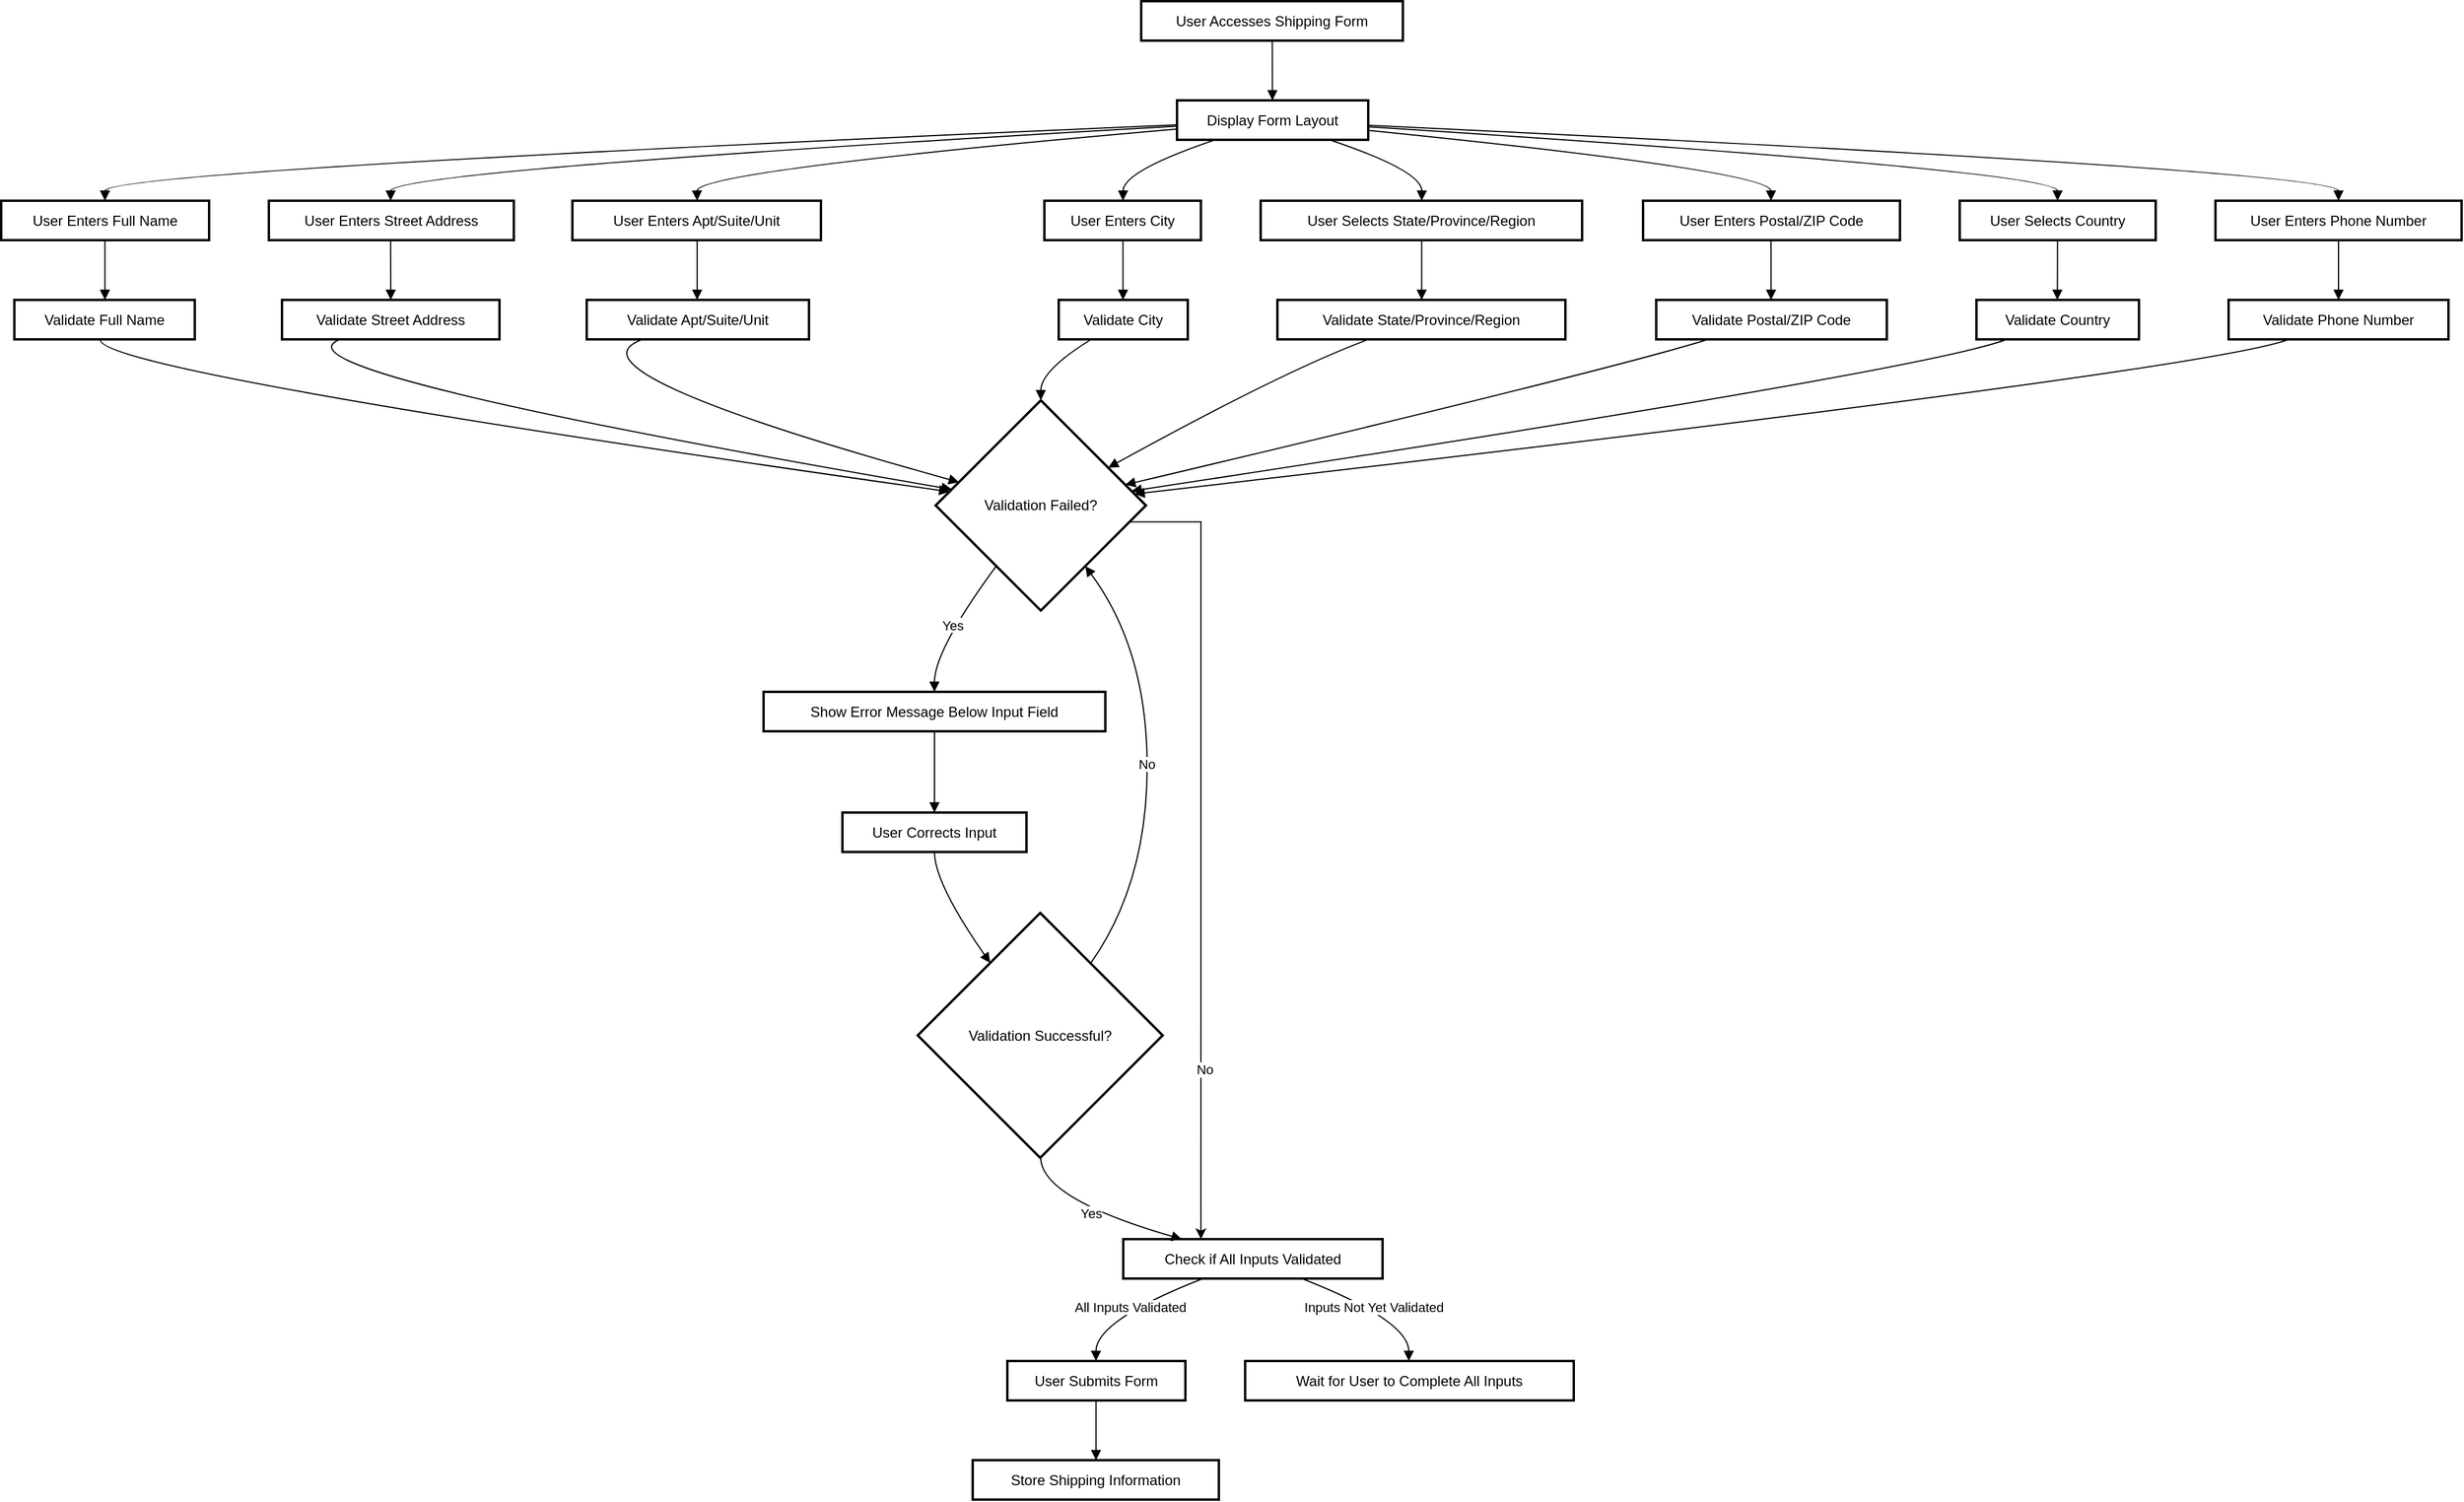 <mxfile version="24.4.14" type="device">
  <diagram name="Page-1" id="0JsIFbICjY9vfzUi1FHO">
    <mxGraphModel dx="2867" dy="1238" grid="1" gridSize="10" guides="1" tooltips="1" connect="1" arrows="1" fold="1" page="1" pageScale="1" pageWidth="850" pageHeight="1100" math="0" shadow="0">
      <root>
        <mxCell id="0" />
        <mxCell id="1" parent="0" />
        <mxCell id="DiiHVO88nu7Cxb9beNmu-351" value="User Accesses Shipping Form" style="whiteSpace=wrap;strokeWidth=2;" vertex="1" parent="1">
          <mxGeometry x="974" y="840" width="219" height="33" as="geometry" />
        </mxCell>
        <mxCell id="DiiHVO88nu7Cxb9beNmu-352" value="Display Form Layout" style="whiteSpace=wrap;strokeWidth=2;" vertex="1" parent="1">
          <mxGeometry x="1004" y="923" width="160" height="33" as="geometry" />
        </mxCell>
        <mxCell id="DiiHVO88nu7Cxb9beNmu-353" value="User Enters Full Name" style="whiteSpace=wrap;strokeWidth=2;" vertex="1" parent="1">
          <mxGeometry x="20" y="1007" width="174" height="33" as="geometry" />
        </mxCell>
        <mxCell id="DiiHVO88nu7Cxb9beNmu-354" value="User Enters Street Address" style="whiteSpace=wrap;strokeWidth=2;" vertex="1" parent="1">
          <mxGeometry x="244" y="1007" width="205" height="33" as="geometry" />
        </mxCell>
        <mxCell id="DiiHVO88nu7Cxb9beNmu-355" value="User Enters Apt/Suite/Unit" style="whiteSpace=wrap;strokeWidth=2;" vertex="1" parent="1">
          <mxGeometry x="498" y="1007" width="208" height="33" as="geometry" />
        </mxCell>
        <mxCell id="DiiHVO88nu7Cxb9beNmu-356" value="User Enters City" style="whiteSpace=wrap;strokeWidth=2;" vertex="1" parent="1">
          <mxGeometry x="893" y="1007" width="131" height="33" as="geometry" />
        </mxCell>
        <mxCell id="DiiHVO88nu7Cxb9beNmu-357" value="User Selects State/Province/Region" style="whiteSpace=wrap;strokeWidth=2;" vertex="1" parent="1">
          <mxGeometry x="1074" y="1007" width="269" height="33" as="geometry" />
        </mxCell>
        <mxCell id="DiiHVO88nu7Cxb9beNmu-358" value="User Enters Postal/ZIP Code" style="whiteSpace=wrap;strokeWidth=2;" vertex="1" parent="1">
          <mxGeometry x="1394" y="1007" width="215" height="33" as="geometry" />
        </mxCell>
        <mxCell id="DiiHVO88nu7Cxb9beNmu-359" value="User Selects Country" style="whiteSpace=wrap;strokeWidth=2;" vertex="1" parent="1">
          <mxGeometry x="1659" y="1007" width="164" height="33" as="geometry" />
        </mxCell>
        <mxCell id="DiiHVO88nu7Cxb9beNmu-360" value="User Enters Phone Number" style="whiteSpace=wrap;strokeWidth=2;" vertex="1" parent="1">
          <mxGeometry x="1873" y="1007" width="206" height="33" as="geometry" />
        </mxCell>
        <mxCell id="DiiHVO88nu7Cxb9beNmu-361" value="Validate Full Name" style="whiteSpace=wrap;strokeWidth=2;" vertex="1" parent="1">
          <mxGeometry x="31" y="1090" width="151" height="33" as="geometry" />
        </mxCell>
        <mxCell id="DiiHVO88nu7Cxb9beNmu-362" value="Validate Street Address" style="whiteSpace=wrap;strokeWidth=2;" vertex="1" parent="1">
          <mxGeometry x="255" y="1090" width="182" height="33" as="geometry" />
        </mxCell>
        <mxCell id="DiiHVO88nu7Cxb9beNmu-363" value="Validate Apt/Suite/Unit" style="whiteSpace=wrap;strokeWidth=2;" vertex="1" parent="1">
          <mxGeometry x="510" y="1090" width="186" height="33" as="geometry" />
        </mxCell>
        <mxCell id="DiiHVO88nu7Cxb9beNmu-364" value="Validate City" style="whiteSpace=wrap;strokeWidth=2;" vertex="1" parent="1">
          <mxGeometry x="905" y="1090" width="108" height="33" as="geometry" />
        </mxCell>
        <mxCell id="DiiHVO88nu7Cxb9beNmu-365" value="Validate State/Province/Region" style="whiteSpace=wrap;strokeWidth=2;" vertex="1" parent="1">
          <mxGeometry x="1088" y="1090" width="241" height="33" as="geometry" />
        </mxCell>
        <mxCell id="DiiHVO88nu7Cxb9beNmu-366" value="Validate Postal/ZIP Code" style="whiteSpace=wrap;strokeWidth=2;" vertex="1" parent="1">
          <mxGeometry x="1405" y="1090" width="193" height="33" as="geometry" />
        </mxCell>
        <mxCell id="DiiHVO88nu7Cxb9beNmu-367" value="Validate Country" style="whiteSpace=wrap;strokeWidth=2;" vertex="1" parent="1">
          <mxGeometry x="1673" y="1090" width="136" height="33" as="geometry" />
        </mxCell>
        <mxCell id="DiiHVO88nu7Cxb9beNmu-368" value="Validate Phone Number" style="whiteSpace=wrap;strokeWidth=2;" vertex="1" parent="1">
          <mxGeometry x="1884" y="1090" width="184" height="33" as="geometry" />
        </mxCell>
        <mxCell id="DiiHVO88nu7Cxb9beNmu-369" value="Validation Failed?" style="rhombus;strokeWidth=2;whiteSpace=wrap;" vertex="1" parent="1">
          <mxGeometry x="802" y="1174" width="176" height="176" as="geometry" />
        </mxCell>
        <mxCell id="DiiHVO88nu7Cxb9beNmu-370" value="Show Error Message Below Input Field" style="whiteSpace=wrap;strokeWidth=2;" vertex="1" parent="1">
          <mxGeometry x="658" y="1418" width="286" height="33" as="geometry" />
        </mxCell>
        <mxCell id="DiiHVO88nu7Cxb9beNmu-371" value="User Corrects Input" style="whiteSpace=wrap;strokeWidth=2;" vertex="1" parent="1">
          <mxGeometry x="724" y="1519" width="154" height="33" as="geometry" />
        </mxCell>
        <mxCell id="DiiHVO88nu7Cxb9beNmu-372" value="Validation Successful?" style="rhombus;strokeWidth=2;whiteSpace=wrap;" vertex="1" parent="1">
          <mxGeometry x="787" y="1603" width="205" height="205" as="geometry" />
        </mxCell>
        <mxCell id="DiiHVO88nu7Cxb9beNmu-373" value="Check if All Inputs Validated" style="whiteSpace=wrap;strokeWidth=2;" vertex="1" parent="1">
          <mxGeometry x="959" y="1876" width="217" height="33" as="geometry" />
        </mxCell>
        <mxCell id="DiiHVO88nu7Cxb9beNmu-374" value="User Submits Form" style="whiteSpace=wrap;strokeWidth=2;" vertex="1" parent="1">
          <mxGeometry x="862" y="1978" width="149" height="33" as="geometry" />
        </mxCell>
        <mxCell id="DiiHVO88nu7Cxb9beNmu-375" value="Store Shipping Information" style="whiteSpace=wrap;strokeWidth=2;" vertex="1" parent="1">
          <mxGeometry x="833" y="2061" width="206" height="33" as="geometry" />
        </mxCell>
        <mxCell id="DiiHVO88nu7Cxb9beNmu-376" value="Wait for User to Complete All Inputs" style="whiteSpace=wrap;strokeWidth=2;" vertex="1" parent="1">
          <mxGeometry x="1061" y="1978" width="275" height="33" as="geometry" />
        </mxCell>
        <mxCell id="DiiHVO88nu7Cxb9beNmu-377" value="" style="curved=1;startArrow=none;endArrow=block;exitX=0.501;exitY=1.012;entryX=0.499;entryY=0.012;rounded=0;" edge="1" parent="1" source="DiiHVO88nu7Cxb9beNmu-351" target="DiiHVO88nu7Cxb9beNmu-352">
          <mxGeometry relative="1" as="geometry">
            <Array as="points" />
          </mxGeometry>
        </mxCell>
        <mxCell id="DiiHVO88nu7Cxb9beNmu-378" value="" style="curved=1;startArrow=none;endArrow=block;exitX=-0.001;exitY=0.622;entryX=0.499;entryY=-0.006;rounded=0;" edge="1" parent="1" source="DiiHVO88nu7Cxb9beNmu-352" target="DiiHVO88nu7Cxb9beNmu-353">
          <mxGeometry relative="1" as="geometry">
            <Array as="points">
              <mxPoint x="107" y="982" />
            </Array>
          </mxGeometry>
        </mxCell>
        <mxCell id="DiiHVO88nu7Cxb9beNmu-379" value="" style="curved=1;startArrow=none;endArrow=block;exitX=-0.001;exitY=0.655;entryX=0.497;entryY=-0.006;rounded=0;" edge="1" parent="1" source="DiiHVO88nu7Cxb9beNmu-352" target="DiiHVO88nu7Cxb9beNmu-354">
          <mxGeometry relative="1" as="geometry">
            <Array as="points">
              <mxPoint x="346" y="982" />
            </Array>
          </mxGeometry>
        </mxCell>
        <mxCell id="DiiHVO88nu7Cxb9beNmu-380" value="" style="curved=1;startArrow=none;endArrow=block;exitX=-0.001;exitY=0.728;entryX=0.502;entryY=-0.006;rounded=0;" edge="1" parent="1" source="DiiHVO88nu7Cxb9beNmu-352" target="DiiHVO88nu7Cxb9beNmu-355">
          <mxGeometry relative="1" as="geometry">
            <Array as="points">
              <mxPoint x="602" y="982" />
            </Array>
          </mxGeometry>
        </mxCell>
        <mxCell id="DiiHVO88nu7Cxb9beNmu-381" value="" style="curved=1;startArrow=none;endArrow=block;exitX=0.186;exitY=1.024;entryX=0.502;entryY=-0.006;rounded=0;" edge="1" parent="1" source="DiiHVO88nu7Cxb9beNmu-352" target="DiiHVO88nu7Cxb9beNmu-356">
          <mxGeometry relative="1" as="geometry">
            <Array as="points">
              <mxPoint x="959" y="982" />
            </Array>
          </mxGeometry>
        </mxCell>
        <mxCell id="DiiHVO88nu7Cxb9beNmu-382" value="" style="curved=1;startArrow=none;endArrow=block;exitX=0.812;exitY=1.024;entryX=0.501;entryY=-0.006;rounded=0;" edge="1" parent="1" source="DiiHVO88nu7Cxb9beNmu-352" target="DiiHVO88nu7Cxb9beNmu-357">
          <mxGeometry relative="1" as="geometry">
            <Array as="points">
              <mxPoint x="1209" y="982" />
            </Array>
          </mxGeometry>
        </mxCell>
        <mxCell id="DiiHVO88nu7Cxb9beNmu-383" value="" style="curved=1;startArrow=none;endArrow=block;exitX=0.999;exitY=0.76;entryX=0.498;entryY=-0.006;rounded=0;" edge="1" parent="1" source="DiiHVO88nu7Cxb9beNmu-352" target="DiiHVO88nu7Cxb9beNmu-358">
          <mxGeometry relative="1" as="geometry">
            <Array as="points">
              <mxPoint x="1501" y="982" />
            </Array>
          </mxGeometry>
        </mxCell>
        <mxCell id="DiiHVO88nu7Cxb9beNmu-384" value="" style="curved=1;startArrow=none;endArrow=block;exitX=0.999;exitY=0.672;entryX=0.499;entryY=-0.006;rounded=0;" edge="1" parent="1" source="DiiHVO88nu7Cxb9beNmu-352" target="DiiHVO88nu7Cxb9beNmu-359">
          <mxGeometry relative="1" as="geometry">
            <Array as="points">
              <mxPoint x="1741" y="982" />
            </Array>
          </mxGeometry>
        </mxCell>
        <mxCell id="DiiHVO88nu7Cxb9beNmu-385" value="" style="curved=1;startArrow=none;endArrow=block;exitX=0.999;exitY=0.632;entryX=0.5;entryY=-0.006;rounded=0;" edge="1" parent="1" source="DiiHVO88nu7Cxb9beNmu-352" target="DiiHVO88nu7Cxb9beNmu-360">
          <mxGeometry relative="1" as="geometry">
            <Array as="points">
              <mxPoint x="1976" y="982" />
            </Array>
          </mxGeometry>
        </mxCell>
        <mxCell id="DiiHVO88nu7Cxb9beNmu-386" value="" style="curved=1;startArrow=none;endArrow=block;exitX=0.499;exitY=1.006;entryX=0.502;entryY=0.006;rounded=0;" edge="1" parent="1" source="DiiHVO88nu7Cxb9beNmu-353" target="DiiHVO88nu7Cxb9beNmu-361">
          <mxGeometry relative="1" as="geometry">
            <Array as="points" />
          </mxGeometry>
        </mxCell>
        <mxCell id="DiiHVO88nu7Cxb9beNmu-387" value="" style="curved=1;startArrow=none;endArrow=block;exitX=0.497;exitY=1.006;entryX=0.5;entryY=0.006;rounded=0;" edge="1" parent="1" source="DiiHVO88nu7Cxb9beNmu-354" target="DiiHVO88nu7Cxb9beNmu-362">
          <mxGeometry relative="1" as="geometry">
            <Array as="points" />
          </mxGeometry>
        </mxCell>
        <mxCell id="DiiHVO88nu7Cxb9beNmu-388" value="" style="curved=1;startArrow=none;endArrow=block;exitX=0.502;exitY=1.006;entryX=0.497;entryY=0.006;rounded=0;" edge="1" parent="1" source="DiiHVO88nu7Cxb9beNmu-355" target="DiiHVO88nu7Cxb9beNmu-363">
          <mxGeometry relative="1" as="geometry">
            <Array as="points" />
          </mxGeometry>
        </mxCell>
        <mxCell id="DiiHVO88nu7Cxb9beNmu-389" value="" style="curved=1;startArrow=none;endArrow=block;exitX=0.502;exitY=1.006;entryX=0.498;entryY=0.006;rounded=0;" edge="1" parent="1" source="DiiHVO88nu7Cxb9beNmu-356" target="DiiHVO88nu7Cxb9beNmu-364">
          <mxGeometry relative="1" as="geometry">
            <Array as="points" />
          </mxGeometry>
        </mxCell>
        <mxCell id="DiiHVO88nu7Cxb9beNmu-390" value="" style="curved=1;startArrow=none;endArrow=block;exitX=0.501;exitY=1.006;entryX=0.501;entryY=0.006;rounded=0;" edge="1" parent="1" source="DiiHVO88nu7Cxb9beNmu-357" target="DiiHVO88nu7Cxb9beNmu-365">
          <mxGeometry relative="1" as="geometry">
            <Array as="points" />
          </mxGeometry>
        </mxCell>
        <mxCell id="DiiHVO88nu7Cxb9beNmu-391" value="" style="curved=1;startArrow=none;endArrow=block;exitX=0.498;exitY=1.006;entryX=0.498;entryY=0.006;rounded=0;" edge="1" parent="1" source="DiiHVO88nu7Cxb9beNmu-358" target="DiiHVO88nu7Cxb9beNmu-366">
          <mxGeometry relative="1" as="geometry">
            <Array as="points" />
          </mxGeometry>
        </mxCell>
        <mxCell id="DiiHVO88nu7Cxb9beNmu-392" value="" style="curved=1;startArrow=none;endArrow=block;exitX=0.499;exitY=1.006;entryX=0.498;entryY=0.006;rounded=0;" edge="1" parent="1" source="DiiHVO88nu7Cxb9beNmu-359" target="DiiHVO88nu7Cxb9beNmu-367">
          <mxGeometry relative="1" as="geometry">
            <Array as="points" />
          </mxGeometry>
        </mxCell>
        <mxCell id="DiiHVO88nu7Cxb9beNmu-393" value="" style="curved=1;startArrow=none;endArrow=block;exitX=0.5;exitY=1.006;entryX=0.5;entryY=0.006;rounded=0;" edge="1" parent="1" source="DiiHVO88nu7Cxb9beNmu-360" target="DiiHVO88nu7Cxb9beNmu-368">
          <mxGeometry relative="1" as="geometry">
            <Array as="points" />
          </mxGeometry>
        </mxCell>
        <mxCell id="DiiHVO88nu7Cxb9beNmu-394" value="" style="curved=1;startArrow=none;endArrow=block;exitX=0.476;exitY=1.018;entryX=0.001;entryY=0.425;rounded=0;" edge="1" parent="1" source="DiiHVO88nu7Cxb9beNmu-361" target="DiiHVO88nu7Cxb9beNmu-369">
          <mxGeometry relative="1" as="geometry">
            <Array as="points">
              <mxPoint x="97" y="1149" />
            </Array>
          </mxGeometry>
        </mxCell>
        <mxCell id="DiiHVO88nu7Cxb9beNmu-395" value="" style="curved=1;startArrow=none;endArrow=block;exitX=0.259;exitY=1.018;entryX=0.001;entryY=0.41;rounded=0;" edge="1" parent="1" source="DiiHVO88nu7Cxb9beNmu-362" target="DiiHVO88nu7Cxb9beNmu-369">
          <mxGeometry relative="1" as="geometry">
            <Array as="points">
              <mxPoint x="236" y="1149" />
            </Array>
          </mxGeometry>
        </mxCell>
        <mxCell id="DiiHVO88nu7Cxb9beNmu-396" value="" style="curved=1;startArrow=none;endArrow=block;exitX=0.242;exitY=1.018;entryX=0.001;entryY=0.358;rounded=0;" edge="1" parent="1" source="DiiHVO88nu7Cxb9beNmu-363" target="DiiHVO88nu7Cxb9beNmu-369">
          <mxGeometry relative="1" as="geometry">
            <Array as="points">
              <mxPoint x="484" y="1149" />
            </Array>
          </mxGeometry>
        </mxCell>
        <mxCell id="DiiHVO88nu7Cxb9beNmu-397" value="" style="curved=1;startArrow=none;endArrow=block;exitX=0.243;exitY=1.018;entryX=0.5;entryY=-0.002;rounded=0;" edge="1" parent="1" source="DiiHVO88nu7Cxb9beNmu-364" target="DiiHVO88nu7Cxb9beNmu-369">
          <mxGeometry relative="1" as="geometry">
            <Array as="points">
              <mxPoint x="890" y="1149" />
            </Array>
          </mxGeometry>
        </mxCell>
        <mxCell id="DiiHVO88nu7Cxb9beNmu-398" value="" style="curved=1;startArrow=none;endArrow=block;exitX=0.31;exitY=1.018;entryX=0.998;entryY=0.221;rounded=0;" edge="1" parent="1" source="DiiHVO88nu7Cxb9beNmu-365" target="DiiHVO88nu7Cxb9beNmu-369">
          <mxGeometry relative="1" as="geometry">
            <Array as="points">
              <mxPoint x="1094" y="1149" />
            </Array>
          </mxGeometry>
        </mxCell>
        <mxCell id="DiiHVO88nu7Cxb9beNmu-399" value="" style="curved=1;startArrow=none;endArrow=block;exitX=0.216;exitY=1.018;entryX=0.998;entryY=0.378;rounded=0;" edge="1" parent="1" source="DiiHVO88nu7Cxb9beNmu-366" target="DiiHVO88nu7Cxb9beNmu-369">
          <mxGeometry relative="1" as="geometry">
            <Array as="points">
              <mxPoint x="1365" y="1149" />
            </Array>
          </mxGeometry>
        </mxCell>
        <mxCell id="DiiHVO88nu7Cxb9beNmu-400" value="" style="curved=1;startArrow=none;endArrow=block;exitX=0.175;exitY=1.018;entryX=0.998;entryY=0.421;rounded=0;" edge="1" parent="1" source="DiiHVO88nu7Cxb9beNmu-367" target="DiiHVO88nu7Cxb9beNmu-369">
          <mxGeometry relative="1" as="geometry">
            <Array as="points">
              <mxPoint x="1631" y="1149" />
            </Array>
          </mxGeometry>
        </mxCell>
        <mxCell id="DiiHVO88nu7Cxb9beNmu-401" value="" style="curved=1;startArrow=none;endArrow=block;exitX=0.266;exitY=1.018;entryX=0.998;entryY=0.439;rounded=0;" edge="1" parent="1" source="DiiHVO88nu7Cxb9beNmu-368" target="DiiHVO88nu7Cxb9beNmu-369">
          <mxGeometry relative="1" as="geometry">
            <Array as="points">
              <mxPoint x="1868" y="1149" />
            </Array>
          </mxGeometry>
        </mxCell>
        <mxCell id="DiiHVO88nu7Cxb9beNmu-402" value="Yes" style="curved=1;startArrow=none;endArrow=block;exitX=0.136;exitY=0.995;entryX=0.5;entryY=-0.014;rounded=0;" edge="1" parent="1" source="DiiHVO88nu7Cxb9beNmu-369" target="DiiHVO88nu7Cxb9beNmu-370">
          <mxGeometry relative="1" as="geometry">
            <Array as="points">
              <mxPoint x="801" y="1383" />
            </Array>
          </mxGeometry>
        </mxCell>
        <mxCell id="DiiHVO88nu7Cxb9beNmu-403" value="" style="curved=1;startArrow=none;endArrow=block;exitX=0.5;exitY=0.998;entryX=0.5;entryY=0.01;rounded=0;" edge="1" parent="1" source="DiiHVO88nu7Cxb9beNmu-370" target="DiiHVO88nu7Cxb9beNmu-371">
          <mxGeometry relative="1" as="geometry">
            <Array as="points" />
          </mxGeometry>
        </mxCell>
        <mxCell id="DiiHVO88nu7Cxb9beNmu-404" value="" style="curved=1;startArrow=none;endArrow=block;exitX=0.5;exitY=1.022;entryX=0.154;entryY=-0.001;rounded=0;" edge="1" parent="1" source="DiiHVO88nu7Cxb9beNmu-371" target="DiiHVO88nu7Cxb9beNmu-372">
          <mxGeometry relative="1" as="geometry">
            <Array as="points">
              <mxPoint x="801" y="1578" />
            </Array>
          </mxGeometry>
        </mxCell>
        <mxCell id="DiiHVO88nu7Cxb9beNmu-405" value="Yes" style="curved=1;startArrow=none;endArrow=block;exitX=0.502;exitY=0.999;entryX=0.23;entryY=0.008;rounded=0;" edge="1" parent="1" source="DiiHVO88nu7Cxb9beNmu-372" target="DiiHVO88nu7Cxb9beNmu-373">
          <mxGeometry relative="1" as="geometry">
            <Array as="points">
              <mxPoint x="890" y="1842" />
            </Array>
          </mxGeometry>
        </mxCell>
        <mxCell id="DiiHVO88nu7Cxb9beNmu-406" value="No" style="curved=1;startArrow=none;endArrow=block;exitX=0.851;exitY=-0.001;entryX=0.863;entryY=0.995;rounded=0;" edge="1" parent="1" source="DiiHVO88nu7Cxb9beNmu-372" target="DiiHVO88nu7Cxb9beNmu-369">
          <mxGeometry relative="1" as="geometry">
            <Array as="points">
              <mxPoint x="979" y="1578" />
              <mxPoint x="979" y="1383" />
            </Array>
          </mxGeometry>
        </mxCell>
        <mxCell id="DiiHVO88nu7Cxb9beNmu-415" value="All Inputs Validated" style="curved=1;startArrow=none;endArrow=block;exitX=0.3;exitY=1.02;entryX=0.498;entryY=0.002;rounded=0;" edge="1" parent="1" source="DiiHVO88nu7Cxb9beNmu-373" target="DiiHVO88nu7Cxb9beNmu-374">
          <mxGeometry relative="1" as="geometry">
            <Array as="points">
              <mxPoint x="936" y="1944" />
            </Array>
          </mxGeometry>
        </mxCell>
        <mxCell id="DiiHVO88nu7Cxb9beNmu-416" value="" style="curved=1;startArrow=none;endArrow=block;exitX=0.498;exitY=1.014;entryX=0.501;entryY=0.014;rounded=0;" edge="1" parent="1" source="DiiHVO88nu7Cxb9beNmu-374" target="DiiHVO88nu7Cxb9beNmu-375">
          <mxGeometry relative="1" as="geometry">
            <Array as="points" />
          </mxGeometry>
        </mxCell>
        <mxCell id="DiiHVO88nu7Cxb9beNmu-417" value="Inputs Not Yet Validated" style="curved=1;startArrow=none;endArrow=block;exitX=0.696;exitY=1.02;entryX=0.498;entryY=0.002;rounded=0;" edge="1" parent="1" source="DiiHVO88nu7Cxb9beNmu-373" target="DiiHVO88nu7Cxb9beNmu-376">
          <mxGeometry relative="1" as="geometry">
            <Array as="points">
              <mxPoint x="1198" y="1944" />
            </Array>
          </mxGeometry>
        </mxCell>
        <mxCell id="DiiHVO88nu7Cxb9beNmu-419" style="edgeStyle=orthogonalEdgeStyle;rounded=0;orthogonalLoop=1;jettySize=auto;html=1;exitX=0.925;exitY=0.578;exitDx=0;exitDy=0;entryX=0.364;entryY=0.009;entryDx=0;entryDy=0;entryPerimeter=0;exitPerimeter=0;" edge="1" parent="1" source="DiiHVO88nu7Cxb9beNmu-369">
          <mxGeometry relative="1" as="geometry">
            <mxPoint x="920.0" y="1305.7" as="sourcePoint" />
            <mxPoint x="1023.988" y="1875.997" as="targetPoint" />
            <Array as="points">
              <mxPoint x="1024" y="1276" />
            </Array>
          </mxGeometry>
        </mxCell>
        <mxCell id="DiiHVO88nu7Cxb9beNmu-420" value="No" style="edgeLabel;html=1;align=center;verticalAlign=middle;resizable=0;points=[];" vertex="1" connectable="0" parent="DiiHVO88nu7Cxb9beNmu-419">
          <mxGeometry x="0.569" y="3" relative="1" as="geometry">
            <mxPoint as="offset" />
          </mxGeometry>
        </mxCell>
      </root>
    </mxGraphModel>
  </diagram>
</mxfile>
